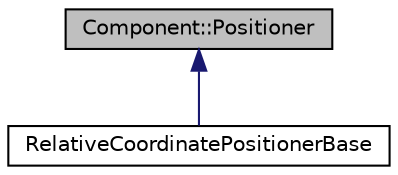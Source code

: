 digraph "Component::Positioner"
{
  bgcolor="transparent";
  edge [fontname="Helvetica",fontsize="10",labelfontname="Helvetica",labelfontsize="10"];
  node [fontname="Helvetica",fontsize="10",shape=record];
  Node0 [label="Component::Positioner",height=0.2,width=0.4,color="black", fillcolor="grey75", style="filled", fontcolor="black"];
  Node0 -> Node1 [dir="back",color="midnightblue",fontsize="10",style="solid",fontname="Helvetica"];
  Node1 [label="RelativeCoordinatePositionerBase",height=0.2,width=0.4,color="black",URL="$classRelativeCoordinatePositionerBase.html",tooltip="Base class for Component::Positioners that are based upon relative coordinates. "];
}
